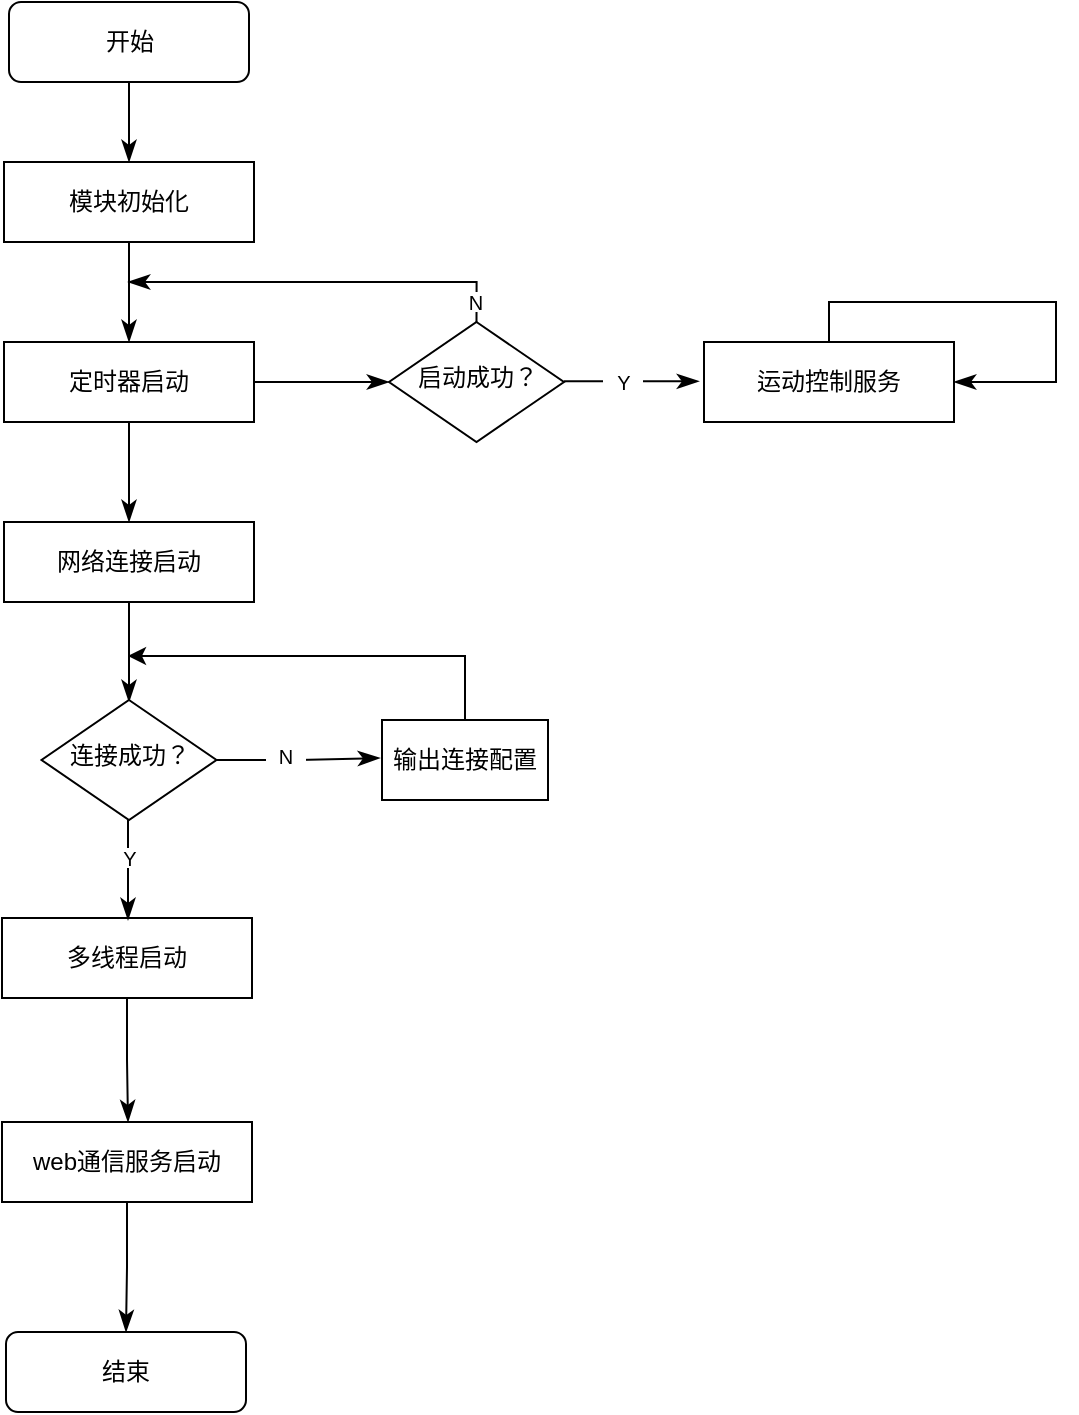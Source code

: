 <mxfile version="22.1.4" type="github">
  <diagram id="C5RBs43oDa-KdzZeNtuy" name="Page-1">
    <mxGraphModel dx="1068" dy="572" grid="1" gridSize="1" guides="1" tooltips="1" connect="1" arrows="1" fold="1" page="1" pageScale="1" pageWidth="827" pageHeight="1169" math="0" shadow="0">
      <root>
        <mxCell id="WIyWlLk6GJQsqaUBKTNV-0" />
        <mxCell id="WIyWlLk6GJQsqaUBKTNV-1" parent="WIyWlLk6GJQsqaUBKTNV-0" />
        <mxCell id="WIyWlLk6GJQsqaUBKTNV-2" value="" style="rounded=0;html=1;jettySize=auto;orthogonalLoop=1;fontSize=11;endArrow=classicThin;endFill=1;endSize=8;strokeWidth=1;shadow=0;labelBackgroundColor=none;edgeStyle=orthogonalEdgeStyle;movable=1;resizable=1;rotatable=1;deletable=1;editable=1;locked=0;connectable=1;" parent="WIyWlLk6GJQsqaUBKTNV-1" source="WIyWlLk6GJQsqaUBKTNV-3" edge="1">
          <mxGeometry relative="1" as="geometry">
            <mxPoint x="223.5" y="129" as="targetPoint" />
          </mxGeometry>
        </mxCell>
        <mxCell id="WIyWlLk6GJQsqaUBKTNV-3" value="开始" style="rounded=1;whiteSpace=wrap;html=1;fontSize=12;glass=0;strokeWidth=1;shadow=0;" parent="WIyWlLk6GJQsqaUBKTNV-1" vertex="1">
          <mxGeometry x="163.5" y="49" width="120" height="40" as="geometry" />
        </mxCell>
        <mxCell id="n1LtsA6DM-6R5tt_t0rD-1" value="模块初始化" style="rounded=0;whiteSpace=wrap;html=1;" vertex="1" parent="WIyWlLk6GJQsqaUBKTNV-1">
          <mxGeometry x="161" y="129" width="125" height="40" as="geometry" />
        </mxCell>
        <mxCell id="n1LtsA6DM-6R5tt_t0rD-2" value="" style="rounded=0;html=1;jettySize=auto;orthogonalLoop=1;fontSize=11;endArrow=classicThin;endFill=1;endSize=8;strokeWidth=1;shadow=0;labelBackgroundColor=none;edgeStyle=orthogonalEdgeStyle;movable=1;resizable=1;rotatable=1;deletable=1;editable=1;locked=0;connectable=1;exitX=0.5;exitY=1;exitDx=0;exitDy=0;" edge="1" parent="WIyWlLk6GJQsqaUBKTNV-1" source="n1LtsA6DM-6R5tt_t0rD-1">
          <mxGeometry relative="1" as="geometry">
            <mxPoint x="233.5" y="190" as="sourcePoint" />
            <mxPoint x="223.5" y="219" as="targetPoint" />
          </mxGeometry>
        </mxCell>
        <mxCell id="n1LtsA6DM-6R5tt_t0rD-3" value="定时器启动" style="rounded=0;whiteSpace=wrap;html=1;" vertex="1" parent="WIyWlLk6GJQsqaUBKTNV-1">
          <mxGeometry x="161" y="219" width="125" height="40" as="geometry" />
        </mxCell>
        <mxCell id="n1LtsA6DM-6R5tt_t0rD-4" value="" style="rounded=0;html=1;jettySize=auto;orthogonalLoop=1;fontSize=11;endArrow=classicThin;endFill=1;endSize=8;strokeWidth=1;shadow=0;labelBackgroundColor=none;edgeStyle=orthogonalEdgeStyle;movable=1;resizable=1;rotatable=1;deletable=1;editable=1;locked=0;connectable=1;exitX=0.5;exitY=1;exitDx=0;exitDy=0;" edge="1" parent="WIyWlLk6GJQsqaUBKTNV-1">
          <mxGeometry relative="1" as="geometry">
            <mxPoint x="223.5" y="259" as="sourcePoint" />
            <mxPoint x="223.5" y="309" as="targetPoint" />
          </mxGeometry>
        </mxCell>
        <mxCell id="n1LtsA6DM-6R5tt_t0rD-5" value="网络连接启动" style="rounded=0;whiteSpace=wrap;html=1;" vertex="1" parent="WIyWlLk6GJQsqaUBKTNV-1">
          <mxGeometry x="161" y="309" width="125" height="40" as="geometry" />
        </mxCell>
        <mxCell id="n1LtsA6DM-6R5tt_t0rD-8" value="" style="rounded=0;html=1;jettySize=auto;orthogonalLoop=1;fontSize=11;endArrow=classicThin;endFill=1;endSize=8;strokeWidth=1;shadow=0;labelBackgroundColor=none;edgeStyle=orthogonalEdgeStyle;movable=1;resizable=1;rotatable=1;deletable=1;editable=1;locked=0;connectable=1;exitX=0.5;exitY=1;exitDx=0;exitDy=0;" edge="1" parent="WIyWlLk6GJQsqaUBKTNV-1">
          <mxGeometry relative="1" as="geometry">
            <mxPoint x="223.5" y="349" as="sourcePoint" />
            <mxPoint x="223.5" y="399" as="targetPoint" />
          </mxGeometry>
        </mxCell>
        <mxCell id="n1LtsA6DM-6R5tt_t0rD-9" value="多线程启动" style="rounded=0;whiteSpace=wrap;html=1;" vertex="1" parent="WIyWlLk6GJQsqaUBKTNV-1">
          <mxGeometry x="160" y="507" width="125" height="40" as="geometry" />
        </mxCell>
        <mxCell id="n1LtsA6DM-6R5tt_t0rD-10" value="" style="rounded=0;html=1;jettySize=auto;orthogonalLoop=1;fontSize=11;endArrow=classicThin;endFill=1;endSize=8;strokeWidth=1;shadow=0;labelBackgroundColor=none;edgeStyle=orthogonalEdgeStyle;movable=1;resizable=1;rotatable=1;deletable=1;editable=1;locked=0;connectable=1;exitX=1;exitY=0.5;exitDx=0;exitDy=0;" edge="1" parent="WIyWlLk6GJQsqaUBKTNV-1" source="n1LtsA6DM-6R5tt_t0rD-3">
          <mxGeometry relative="1" as="geometry">
            <mxPoint x="233.5" y="179" as="sourcePoint" />
            <mxPoint x="353.5" y="239" as="targetPoint" />
          </mxGeometry>
        </mxCell>
        <mxCell id="n1LtsA6DM-6R5tt_t0rD-11" value="" style="rounded=0;html=1;jettySize=auto;orthogonalLoop=1;fontSize=11;endArrow=classicThin;endFill=1;endSize=8;strokeWidth=1;shadow=0;labelBackgroundColor=none;edgeStyle=orthogonalEdgeStyle;movable=1;resizable=1;rotatable=1;deletable=1;editable=1;locked=0;connectable=1;exitX=1;exitY=0.5;exitDx=0;exitDy=0;" edge="1" parent="WIyWlLk6GJQsqaUBKTNV-1" source="n1LtsA6DM-6R5tt_t0rD-29">
          <mxGeometry relative="1" as="geometry">
            <mxPoint x="296.5" y="249" as="sourcePoint" />
            <mxPoint x="349" y="427" as="targetPoint" />
          </mxGeometry>
        </mxCell>
        <mxCell id="n1LtsA6DM-6R5tt_t0rD-12" value="" style="rounded=0;html=1;jettySize=auto;orthogonalLoop=1;fontSize=11;endArrow=classicThin;endFill=1;endSize=8;strokeWidth=1;shadow=0;labelBackgroundColor=none;edgeStyle=orthogonalEdgeStyle;movable=1;resizable=1;rotatable=1;deletable=1;editable=1;locked=0;connectable=1;exitX=0.5;exitY=1;exitDx=0;exitDy=0;" edge="1" parent="WIyWlLk6GJQsqaUBKTNV-1" source="n1LtsA6DM-6R5tt_t0rD-9">
          <mxGeometry relative="1" as="geometry">
            <mxPoint x="240" y="560" as="sourcePoint" />
            <mxPoint x="223" y="609" as="targetPoint" />
            <Array as="points">
              <mxPoint x="222" y="578" />
              <mxPoint x="223" y="578" />
            </Array>
          </mxGeometry>
        </mxCell>
        <mxCell id="n1LtsA6DM-6R5tt_t0rD-13" value="运动控制服务" style="rounded=0;whiteSpace=wrap;html=1;" vertex="1" parent="WIyWlLk6GJQsqaUBKTNV-1">
          <mxGeometry x="511" y="219" width="125" height="40" as="geometry" />
        </mxCell>
        <mxCell id="n1LtsA6DM-6R5tt_t0rD-15" value="启动成功？" style="rhombus;whiteSpace=wrap;html=1;shadow=0;fontFamily=Helvetica;fontSize=12;align=center;strokeWidth=1;spacing=6;spacingTop=-4;" vertex="1" parent="WIyWlLk6GJQsqaUBKTNV-1">
          <mxGeometry x="353.5" y="209" width="87.5" height="60" as="geometry" />
        </mxCell>
        <mxCell id="n1LtsA6DM-6R5tt_t0rD-16" value="" style="rounded=0;html=1;jettySize=auto;orthogonalLoop=1;fontSize=11;endArrow=classicThin;endFill=1;endSize=8;strokeWidth=1;shadow=0;labelBackgroundColor=none;edgeStyle=orthogonalEdgeStyle;movable=1;resizable=1;rotatable=1;deletable=1;editable=1;locked=0;connectable=1;exitX=1;exitY=0.5;exitDx=0;exitDy=0;" edge="1" parent="WIyWlLk6GJQsqaUBKTNV-1">
          <mxGeometry relative="1" as="geometry">
            <mxPoint x="441" y="238.67" as="sourcePoint" />
            <mxPoint x="508.5" y="238.67" as="targetPoint" />
          </mxGeometry>
        </mxCell>
        <mxCell id="n1LtsA6DM-6R5tt_t0rD-17" value="&lt;font style=&quot;font-size: 10px;&quot;&gt;Y&lt;/font&gt;" style="text;html=1;strokeColor=none;fillColor=default;align=center;verticalAlign=middle;whiteSpace=wrap;rounded=0;" vertex="1" parent="WIyWlLk6GJQsqaUBKTNV-1">
          <mxGeometry x="460.5" y="234" width="20" height="10" as="geometry" />
        </mxCell>
        <mxCell id="n1LtsA6DM-6R5tt_t0rD-20" value="" style="rounded=0;html=1;jettySize=auto;orthogonalLoop=1;fontSize=11;endArrow=classicThin;endFill=1;endSize=8;strokeWidth=1;shadow=0;labelBackgroundColor=none;edgeStyle=orthogonalEdgeStyle;movable=1;resizable=1;rotatable=1;deletable=1;editable=1;locked=0;connectable=1;exitX=0.5;exitY=0;exitDx=0;exitDy=0;" edge="1" parent="WIyWlLk6GJQsqaUBKTNV-1" source="n1LtsA6DM-6R5tt_t0rD-15">
          <mxGeometry relative="1" as="geometry">
            <mxPoint x="397.25" y="138" as="sourcePoint" />
            <mxPoint x="223" y="189" as="targetPoint" />
            <Array as="points">
              <mxPoint x="397" y="189" />
            </Array>
          </mxGeometry>
        </mxCell>
        <mxCell id="n1LtsA6DM-6R5tt_t0rD-21" value="&lt;font style=&quot;font-size: 10px;&quot;&gt;N&lt;/font&gt;" style="text;html=1;strokeColor=none;fillColor=default;align=center;verticalAlign=middle;whiteSpace=wrap;rounded=0;" vertex="1" parent="WIyWlLk6GJQsqaUBKTNV-1">
          <mxGeometry x="387.25" y="194" width="20" height="10" as="geometry" />
        </mxCell>
        <mxCell id="n1LtsA6DM-6R5tt_t0rD-28" value="" style="rounded=0;html=1;jettySize=auto;orthogonalLoop=1;fontSize=11;endArrow=classicThin;endFill=1;endSize=8;strokeWidth=1;shadow=0;labelBackgroundColor=none;edgeStyle=orthogonalEdgeStyle;movable=1;resizable=1;rotatable=1;deletable=1;editable=1;locked=0;connectable=1;exitX=0.5;exitY=0;exitDx=0;exitDy=0;entryX=1;entryY=0.5;entryDx=0;entryDy=0;" edge="1" parent="WIyWlLk6GJQsqaUBKTNV-1" source="n1LtsA6DM-6R5tt_t0rD-13" target="n1LtsA6DM-6R5tt_t0rD-13">
          <mxGeometry relative="1" as="geometry">
            <mxPoint x="557" y="290" as="sourcePoint" />
            <mxPoint x="624.5" y="290" as="targetPoint" />
            <Array as="points">
              <mxPoint x="574" y="199" />
              <mxPoint x="687" y="199" />
              <mxPoint x="687" y="239" />
            </Array>
          </mxGeometry>
        </mxCell>
        <mxCell id="n1LtsA6DM-6R5tt_t0rD-29" value="连接成功？" style="rhombus;whiteSpace=wrap;html=1;shadow=0;fontFamily=Helvetica;fontSize=12;align=center;strokeWidth=1;spacing=6;spacingTop=-4;" vertex="1" parent="WIyWlLk6GJQsqaUBKTNV-1">
          <mxGeometry x="179.75" y="398" width="87.5" height="60" as="geometry" />
        </mxCell>
        <mxCell id="n1LtsA6DM-6R5tt_t0rD-30" value="" style="rounded=0;html=1;jettySize=auto;orthogonalLoop=1;fontSize=11;endArrow=classicThin;endFill=1;endSize=8;strokeWidth=1;shadow=0;labelBackgroundColor=none;edgeStyle=orthogonalEdgeStyle;movable=1;resizable=1;rotatable=1;deletable=1;editable=1;locked=0;connectable=1;exitX=0.5;exitY=1;exitDx=0;exitDy=0;" edge="1" parent="WIyWlLk6GJQsqaUBKTNV-1">
          <mxGeometry relative="1" as="geometry">
            <mxPoint x="223" y="458" as="sourcePoint" />
            <mxPoint x="223" y="508" as="targetPoint" />
          </mxGeometry>
        </mxCell>
        <mxCell id="n1LtsA6DM-6R5tt_t0rD-31" value="&lt;font style=&quot;font-size: 10px;&quot;&gt;Y&lt;/font&gt;" style="text;html=1;strokeColor=none;fillColor=default;align=center;verticalAlign=middle;whiteSpace=wrap;rounded=0;" vertex="1" parent="WIyWlLk6GJQsqaUBKTNV-1">
          <mxGeometry x="213.5" y="472" width="20" height="10" as="geometry" />
        </mxCell>
        <mxCell id="n1LtsA6DM-6R5tt_t0rD-32" value="&lt;font style=&quot;font-size: 10px;&quot;&gt;N&lt;/font&gt;" style="text;html=1;strokeColor=none;fillColor=default;align=center;verticalAlign=middle;whiteSpace=wrap;rounded=0;" vertex="1" parent="WIyWlLk6GJQsqaUBKTNV-1">
          <mxGeometry x="292" y="421" width="20" height="10" as="geometry" />
        </mxCell>
        <mxCell id="n1LtsA6DM-6R5tt_t0rD-36" style="edgeStyle=orthogonalEdgeStyle;rounded=0;orthogonalLoop=1;jettySize=auto;html=1;" edge="1" parent="WIyWlLk6GJQsqaUBKTNV-1" source="n1LtsA6DM-6R5tt_t0rD-33">
          <mxGeometry relative="1" as="geometry">
            <mxPoint x="223" y="376" as="targetPoint" />
            <Array as="points">
              <mxPoint x="391" y="376" />
              <mxPoint x="226" y="376" />
            </Array>
          </mxGeometry>
        </mxCell>
        <mxCell id="n1LtsA6DM-6R5tt_t0rD-33" value="输出连接配置" style="rounded=0;whiteSpace=wrap;html=1;" vertex="1" parent="WIyWlLk6GJQsqaUBKTNV-1">
          <mxGeometry x="350" y="408" width="83" height="40" as="geometry" />
        </mxCell>
        <mxCell id="n1LtsA6DM-6R5tt_t0rD-37" value="web通信服务启动" style="rounded=0;whiteSpace=wrap;html=1;" vertex="1" parent="WIyWlLk6GJQsqaUBKTNV-1">
          <mxGeometry x="160" y="609" width="125" height="40" as="geometry" />
        </mxCell>
        <mxCell id="n1LtsA6DM-6R5tt_t0rD-38" value="" style="rounded=0;html=1;jettySize=auto;orthogonalLoop=1;fontSize=11;endArrow=classicThin;endFill=1;endSize=8;strokeWidth=1;shadow=0;labelBackgroundColor=none;edgeStyle=orthogonalEdgeStyle;movable=1;resizable=1;rotatable=1;deletable=1;editable=1;locked=0;connectable=1;exitX=0.5;exitY=1;exitDx=0;exitDy=0;entryX=0.5;entryY=0;entryDx=0;entryDy=0;" edge="1" parent="WIyWlLk6GJQsqaUBKTNV-1" source="n1LtsA6DM-6R5tt_t0rD-37" target="n1LtsA6DM-6R5tt_t0rD-39">
          <mxGeometry relative="1" as="geometry">
            <mxPoint x="224" y="661" as="sourcePoint" />
            <mxPoint x="224" y="703" as="targetPoint" />
          </mxGeometry>
        </mxCell>
        <mxCell id="n1LtsA6DM-6R5tt_t0rD-39" value="结束" style="rounded=1;whiteSpace=wrap;html=1;fontSize=12;glass=0;strokeWidth=1;shadow=0;" vertex="1" parent="WIyWlLk6GJQsqaUBKTNV-1">
          <mxGeometry x="162" y="714" width="120" height="40" as="geometry" />
        </mxCell>
      </root>
    </mxGraphModel>
  </diagram>
</mxfile>

